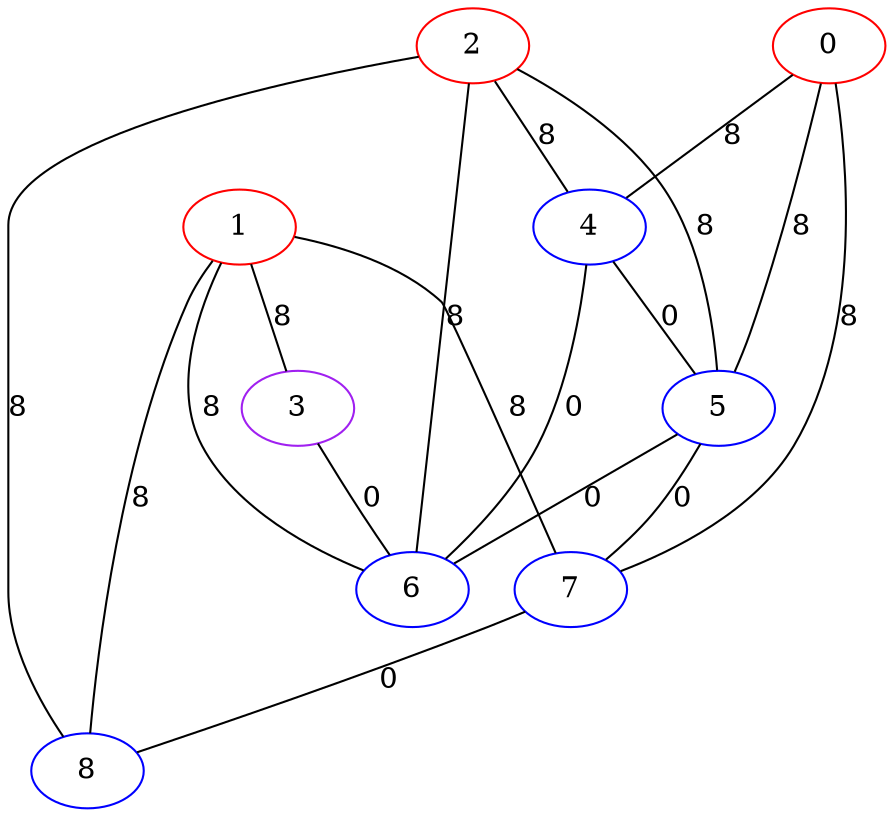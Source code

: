 graph "" {
0 [color=red, weight=1];
1 [color=red, weight=1];
2 [color=red, weight=1];
3 [color=purple, weight=4];
4 [color=blue, weight=3];
5 [color=blue, weight=3];
6 [color=blue, weight=3];
7 [color=blue, weight=3];
8 [color=blue, weight=3];
0 -- 4  [key=0, label=8];
0 -- 5  [key=0, label=8];
0 -- 7  [key=0, label=8];
1 -- 8  [key=0, label=8];
1 -- 3  [key=0, label=8];
1 -- 6  [key=0, label=8];
1 -- 7  [key=0, label=8];
2 -- 8  [key=0, label=8];
2 -- 4  [key=0, label=8];
2 -- 5  [key=0, label=8];
2 -- 6  [key=0, label=8];
3 -- 6  [key=0, label=0];
4 -- 5  [key=0, label=0];
4 -- 6  [key=0, label=0];
5 -- 6  [key=0, label=0];
5 -- 7  [key=0, label=0];
7 -- 8  [key=0, label=0];
}
